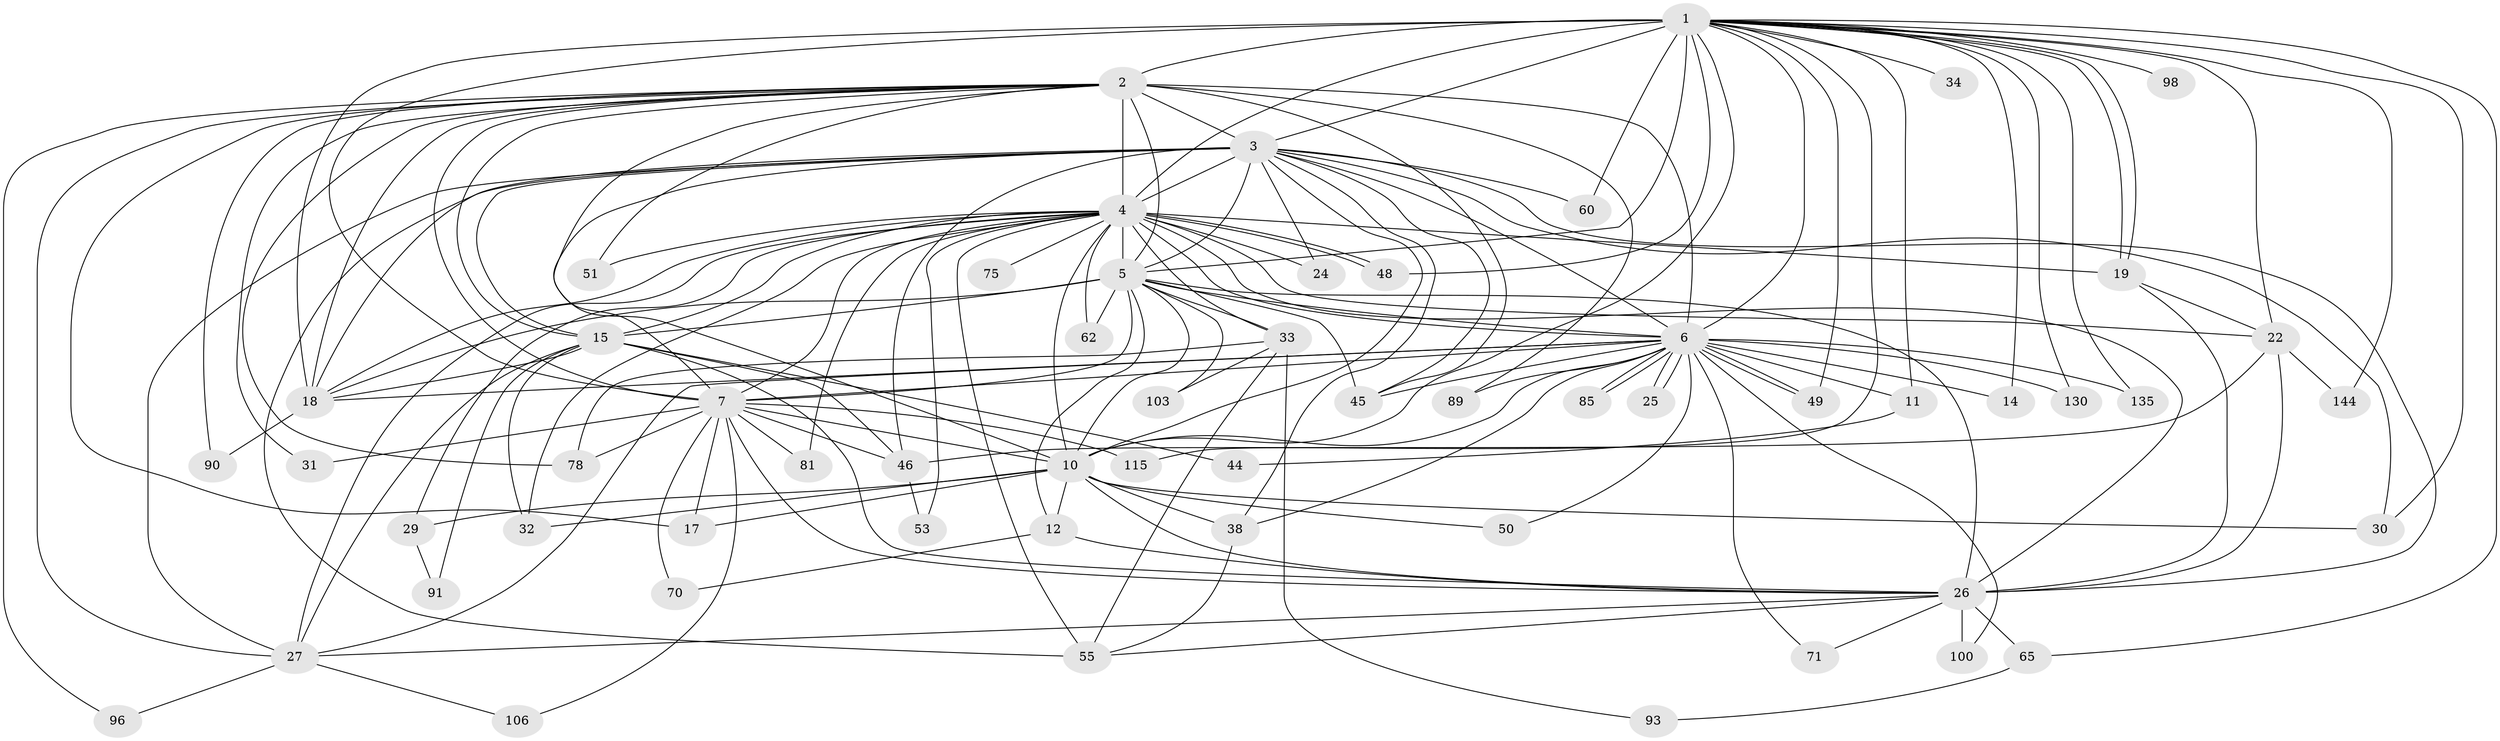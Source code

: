 // original degree distribution, {23: 0.006896551724137931, 20: 0.013793103448275862, 27: 0.006896551724137931, 38: 0.006896551724137931, 19: 0.013793103448275862, 31: 0.006896551724137931, 21: 0.006896551724137931, 17: 0.006896551724137931, 3: 0.2206896551724138, 7: 0.020689655172413793, 2: 0.5586206896551724, 12: 0.006896551724137931, 9: 0.006896551724137931, 6: 0.013793103448275862, 13: 0.006896551724137931, 8: 0.013793103448275862, 5: 0.041379310344827586, 4: 0.041379310344827586}
// Generated by graph-tools (version 1.1) at 2025/17/03/04/25 18:17:43]
// undirected, 58 vertices, 159 edges
graph export_dot {
graph [start="1"]
  node [color=gray90,style=filled];
  1 [super="+104+9"];
  2 [super="+61+13+105"];
  3 [super="+92+137+128+118+121+84+64+101+16+21+66"];
  4 [super="+8+72+37+134+110+43+87+63+20+39+42+77"];
  5 [super="+88"];
  6;
  7;
  10;
  11;
  12 [super="+41"];
  14;
  15 [super="+83"];
  17 [super="+52"];
  18 [super="+36+80+58"];
  19 [super="+136+97+95"];
  22;
  24;
  25;
  26 [super="+69+35+54+47+119+94"];
  27 [super="+40"];
  29;
  30;
  31;
  32 [super="+82"];
  33;
  34;
  38 [super="+68"];
  44;
  45 [super="+56"];
  46 [super="+109"];
  48 [super="+131"];
  49;
  50;
  51;
  53;
  55 [super="+59"];
  60;
  62;
  65;
  70;
  71;
  75;
  78 [super="+125"];
  81;
  85;
  89;
  90;
  91;
  93;
  96;
  98;
  100;
  103;
  106;
  115;
  130;
  135;
  144;
  1 -- 2 [weight=4];
  1 -- 3 [weight=2];
  1 -- 4 [weight=8];
  1 -- 5 [weight=2];
  1 -- 6 [weight=2];
  1 -- 7 [weight=2];
  1 -- 10 [weight=2];
  1 -- 11;
  1 -- 19;
  1 -- 19;
  1 -- 30;
  1 -- 34 [weight=2];
  1 -- 65;
  1 -- 98 [weight=2];
  1 -- 115;
  1 -- 130;
  1 -- 135;
  1 -- 48;
  1 -- 18 [weight=2];
  1 -- 49;
  1 -- 14;
  1 -- 144;
  1 -- 22;
  1 -- 60;
  2 -- 3 [weight=2];
  2 -- 4 [weight=9];
  2 -- 5;
  2 -- 6 [weight=2];
  2 -- 7;
  2 -- 10 [weight=2];
  2 -- 31;
  2 -- 45;
  2 -- 51;
  2 -- 78;
  2 -- 96;
  2 -- 17;
  2 -- 15;
  2 -- 89;
  2 -- 90;
  2 -- 27;
  2 -- 18;
  3 -- 4 [weight=6];
  3 -- 5;
  3 -- 6 [weight=4];
  3 -- 7;
  3 -- 10;
  3 -- 24;
  3 -- 26 [weight=3];
  3 -- 27 [weight=2];
  3 -- 38;
  3 -- 46;
  3 -- 55;
  3 -- 60;
  3 -- 45;
  3 -- 15;
  3 -- 18;
  3 -- 30;
  4 -- 5 [weight=3];
  4 -- 6 [weight=2];
  4 -- 7 [weight=5];
  4 -- 10 [weight=4];
  4 -- 24;
  4 -- 26;
  4 -- 29 [weight=2];
  4 -- 33;
  4 -- 48;
  4 -- 48;
  4 -- 55 [weight=2];
  4 -- 81;
  4 -- 75 [weight=3];
  4 -- 53;
  4 -- 62;
  4 -- 32 [weight=2];
  4 -- 51;
  4 -- 22 [weight=2];
  4 -- 27;
  4 -- 15;
  4 -- 19 [weight=4];
  4 -- 18;
  5 -- 6;
  5 -- 7;
  5 -- 10;
  5 -- 12;
  5 -- 15;
  5 -- 18 [weight=2];
  5 -- 33;
  5 -- 45;
  5 -- 62;
  5 -- 103;
  5 -- 26;
  6 -- 7;
  6 -- 10;
  6 -- 11;
  6 -- 14;
  6 -- 25;
  6 -- 25;
  6 -- 27;
  6 -- 49;
  6 -- 49;
  6 -- 50;
  6 -- 71;
  6 -- 85;
  6 -- 85;
  6 -- 89;
  6 -- 100;
  6 -- 130;
  6 -- 135;
  6 -- 45;
  6 -- 18;
  6 -- 38;
  7 -- 10;
  7 -- 17;
  7 -- 31;
  7 -- 46;
  7 -- 70;
  7 -- 78;
  7 -- 81;
  7 -- 106;
  7 -- 115;
  7 -- 26;
  10 -- 12;
  10 -- 17;
  10 -- 29;
  10 -- 30;
  10 -- 32;
  10 -- 38;
  10 -- 50;
  10 -- 26;
  11 -- 44;
  12 -- 26;
  12 -- 70;
  15 -- 32;
  15 -- 44;
  15 -- 91;
  15 -- 18;
  15 -- 26 [weight=2];
  15 -- 46;
  15 -- 27;
  18 -- 90 [weight=2];
  19 -- 22;
  19 -- 26 [weight=2];
  22 -- 144;
  22 -- 46;
  22 -- 26;
  26 -- 65;
  26 -- 100;
  26 -- 71;
  26 -- 55;
  26 -- 27;
  27 -- 96;
  27 -- 106;
  29 -- 91;
  33 -- 93;
  33 -- 103;
  33 -- 78;
  33 -- 55;
  38 -- 55;
  46 -- 53;
  65 -- 93;
}
